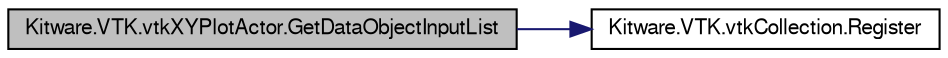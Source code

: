 digraph G
{
  bgcolor="transparent";
  edge [fontname="FreeSans",fontsize="10",labelfontname="FreeSans",labelfontsize="10"];
  node [fontname="FreeSans",fontsize="10",shape=record];
  rankdir="LR";
  Node1 [label="Kitware.VTK.vtkXYPlotActor.GetDataObjectInputList",height=0.2,width=0.4,color="black", fillcolor="grey75", style="filled" fontcolor="black"];
  Node1 -> Node2 [color="midnightblue",fontsize="10",style="solid",fontname="FreeSans"];
  Node2 [label="Kitware.VTK.vtkCollection.Register",height=0.2,width=0.4,color="black",URL="$class_kitware_1_1_v_t_k_1_1vtk_collection.html#a9dd68d7355d13c8d924c8a72988ead0f",tooltip="Participate in garbage collection."];
}
